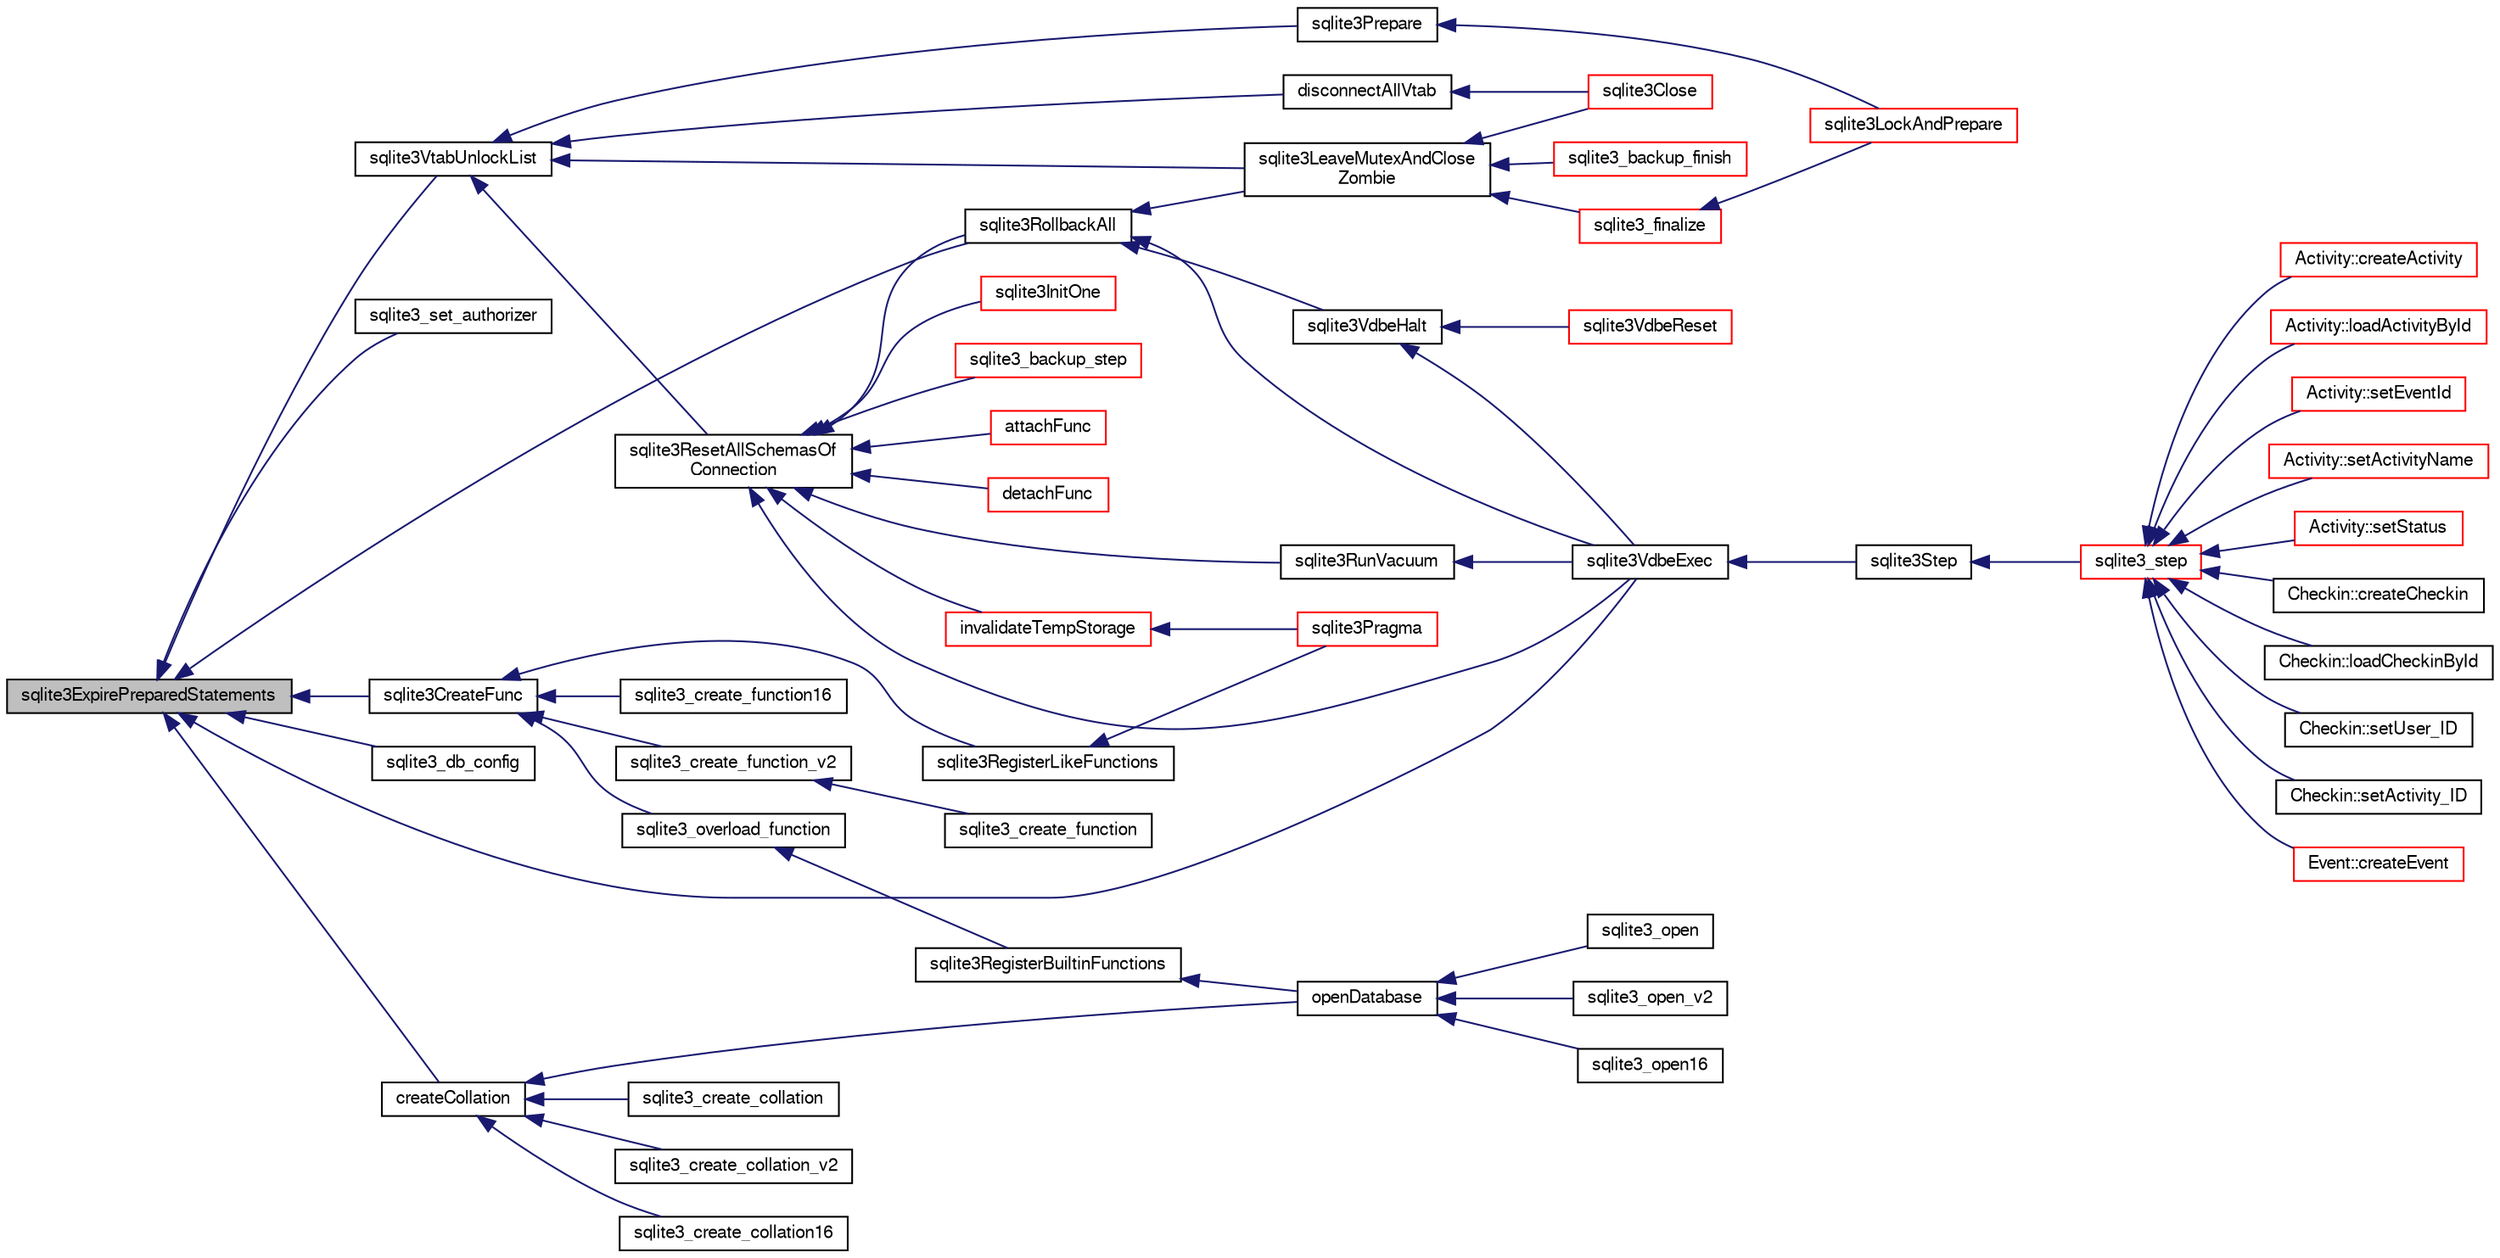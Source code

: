 digraph "sqlite3ExpirePreparedStatements"
{
  edge [fontname="FreeSans",fontsize="10",labelfontname="FreeSans",labelfontsize="10"];
  node [fontname="FreeSans",fontsize="10",shape=record];
  rankdir="LR";
  Node511471 [label="sqlite3ExpirePreparedStatements",height=0.2,width=0.4,color="black", fillcolor="grey75", style="filled", fontcolor="black"];
  Node511471 -> Node511472 [dir="back",color="midnightblue",fontsize="10",style="solid",fontname="FreeSans"];
  Node511472 [label="sqlite3VdbeExec",height=0.2,width=0.4,color="black", fillcolor="white", style="filled",URL="$sqlite3_8c.html#a8ce40a614bdc56719c4d642b1e4dfb21"];
  Node511472 -> Node511473 [dir="back",color="midnightblue",fontsize="10",style="solid",fontname="FreeSans"];
  Node511473 [label="sqlite3Step",height=0.2,width=0.4,color="black", fillcolor="white", style="filled",URL="$sqlite3_8c.html#a3f2872e873e2758a4beedad1d5113554"];
  Node511473 -> Node511474 [dir="back",color="midnightblue",fontsize="10",style="solid",fontname="FreeSans"];
  Node511474 [label="sqlite3_step",height=0.2,width=0.4,color="red", fillcolor="white", style="filled",URL="$sqlite3_8h.html#ac1e491ce36b7471eb28387f7d3c74334"];
  Node511474 -> Node511475 [dir="back",color="midnightblue",fontsize="10",style="solid",fontname="FreeSans"];
  Node511475 [label="Activity::createActivity",height=0.2,width=0.4,color="red", fillcolor="white", style="filled",URL="$classActivity.html#a813cc5e52c14ab49b39014c134e3425b"];
  Node511474 -> Node511478 [dir="back",color="midnightblue",fontsize="10",style="solid",fontname="FreeSans"];
  Node511478 [label="Activity::loadActivityById",height=0.2,width=0.4,color="red", fillcolor="white", style="filled",URL="$classActivity.html#abe4ffb4f08a47212ebf9013259d9e7fd"];
  Node511474 -> Node511480 [dir="back",color="midnightblue",fontsize="10",style="solid",fontname="FreeSans"];
  Node511480 [label="Activity::setEventId",height=0.2,width=0.4,color="red", fillcolor="white", style="filled",URL="$classActivity.html#adb1d0fd0d08f473e068f0a4086bfa9ca"];
  Node511474 -> Node511481 [dir="back",color="midnightblue",fontsize="10",style="solid",fontname="FreeSans"];
  Node511481 [label="Activity::setActivityName",height=0.2,width=0.4,color="red", fillcolor="white", style="filled",URL="$classActivity.html#a62dc3737b33915a36086f9dd26d16a81"];
  Node511474 -> Node511482 [dir="back",color="midnightblue",fontsize="10",style="solid",fontname="FreeSans"];
  Node511482 [label="Activity::setStatus",height=0.2,width=0.4,color="red", fillcolor="white", style="filled",URL="$classActivity.html#af618135a7738f4d2a7ee147a8ef912ea"];
  Node511474 -> Node511483 [dir="back",color="midnightblue",fontsize="10",style="solid",fontname="FreeSans"];
  Node511483 [label="Checkin::createCheckin",height=0.2,width=0.4,color="black", fillcolor="white", style="filled",URL="$classCheckin.html#a4e40acdf7fff0e607f6de4f24f3a163c"];
  Node511474 -> Node511484 [dir="back",color="midnightblue",fontsize="10",style="solid",fontname="FreeSans"];
  Node511484 [label="Checkin::loadCheckinById",height=0.2,width=0.4,color="black", fillcolor="white", style="filled",URL="$classCheckin.html#a3461f70ea6c68475225f2a07f78a21e0"];
  Node511474 -> Node511485 [dir="back",color="midnightblue",fontsize="10",style="solid",fontname="FreeSans"];
  Node511485 [label="Checkin::setUser_ID",height=0.2,width=0.4,color="black", fillcolor="white", style="filled",URL="$classCheckin.html#a76ab640f4f912876dbebf183db5359c6"];
  Node511474 -> Node511486 [dir="back",color="midnightblue",fontsize="10",style="solid",fontname="FreeSans"];
  Node511486 [label="Checkin::setActivity_ID",height=0.2,width=0.4,color="black", fillcolor="white", style="filled",URL="$classCheckin.html#ab2ff3ec2604ec73a42af25874a00b232"];
  Node511474 -> Node511487 [dir="back",color="midnightblue",fontsize="10",style="solid",fontname="FreeSans"];
  Node511487 [label="Event::createEvent",height=0.2,width=0.4,color="red", fillcolor="white", style="filled",URL="$classEvent.html#a77adb9f4a46ffb32c2d931f0691f5903"];
  Node511471 -> Node511733 [dir="back",color="midnightblue",fontsize="10",style="solid",fontname="FreeSans"];
  Node511733 [label="sqlite3_set_authorizer",height=0.2,width=0.4,color="black", fillcolor="white", style="filled",URL="$sqlite3_8h.html#a7191abef3b5c8286e8e7b590f93ec720"];
  Node511471 -> Node511734 [dir="back",color="midnightblue",fontsize="10",style="solid",fontname="FreeSans"];
  Node511734 [label="sqlite3VtabUnlockList",height=0.2,width=0.4,color="black", fillcolor="white", style="filled",URL="$sqlite3_8c.html#a266b6e5487ec403a27fc6c6f852ff249"];
  Node511734 -> Node511684 [dir="back",color="midnightblue",fontsize="10",style="solid",fontname="FreeSans"];
  Node511684 [label="sqlite3ResetAllSchemasOf\lConnection",height=0.2,width=0.4,color="black", fillcolor="white", style="filled",URL="$sqlite3_8c.html#a2fc0d7e9d7e688a2a81ea4775dd12e33"];
  Node511684 -> Node511685 [dir="back",color="midnightblue",fontsize="10",style="solid",fontname="FreeSans"];
  Node511685 [label="sqlite3_backup_step",height=0.2,width=0.4,color="red", fillcolor="white", style="filled",URL="$sqlite3_8h.html#a1699b75e98d082eebc465a9e64c35269"];
  Node511684 -> Node511472 [dir="back",color="midnightblue",fontsize="10",style="solid",fontname="FreeSans"];
  Node511684 -> Node511500 [dir="back",color="midnightblue",fontsize="10",style="solid",fontname="FreeSans"];
  Node511500 [label="attachFunc",height=0.2,width=0.4,color="red", fillcolor="white", style="filled",URL="$sqlite3_8c.html#a69cb751a7da501b9a0aa37e0d7c3eaf7"];
  Node511684 -> Node511687 [dir="back",color="midnightblue",fontsize="10",style="solid",fontname="FreeSans"];
  Node511687 [label="detachFunc",height=0.2,width=0.4,color="red", fillcolor="white", style="filled",URL="$sqlite3_8c.html#a2b3dd04cb87abd088926ab0082a60b77"];
  Node511684 -> Node511688 [dir="back",color="midnightblue",fontsize="10",style="solid",fontname="FreeSans"];
  Node511688 [label="invalidateTempStorage",height=0.2,width=0.4,color="red", fillcolor="white", style="filled",URL="$sqlite3_8c.html#a759777a1eb3c3e96a5af94932b39e69a"];
  Node511688 -> Node511550 [dir="back",color="midnightblue",fontsize="10",style="solid",fontname="FreeSans"];
  Node511550 [label="sqlite3Pragma",height=0.2,width=0.4,color="red", fillcolor="white", style="filled",URL="$sqlite3_8c.html#a111391370f58f8e6a6eca51fd34d62ed"];
  Node511684 -> Node511498 [dir="back",color="midnightblue",fontsize="10",style="solid",fontname="FreeSans"];
  Node511498 [label="sqlite3InitOne",height=0.2,width=0.4,color="red", fillcolor="white", style="filled",URL="$sqlite3_8c.html#ac4318b25df65269906b0379251fe9b85"];
  Node511684 -> Node511658 [dir="back",color="midnightblue",fontsize="10",style="solid",fontname="FreeSans"];
  Node511658 [label="sqlite3RunVacuum",height=0.2,width=0.4,color="black", fillcolor="white", style="filled",URL="$sqlite3_8c.html#a5e83ddc7b3e7e8e79ad5d1fc92de1d2f"];
  Node511658 -> Node511472 [dir="back",color="midnightblue",fontsize="10",style="solid",fontname="FreeSans"];
  Node511684 -> Node511690 [dir="back",color="midnightblue",fontsize="10",style="solid",fontname="FreeSans"];
  Node511690 [label="sqlite3RollbackAll",height=0.2,width=0.4,color="black", fillcolor="white", style="filled",URL="$sqlite3_8c.html#ad902dd388d73208539f557962e3fe6bb"];
  Node511690 -> Node511691 [dir="back",color="midnightblue",fontsize="10",style="solid",fontname="FreeSans"];
  Node511691 [label="sqlite3VdbeHalt",height=0.2,width=0.4,color="black", fillcolor="white", style="filled",URL="$sqlite3_8c.html#a8d1d99703d999190fbc35ecc981cb709"];
  Node511691 -> Node511692 [dir="back",color="midnightblue",fontsize="10",style="solid",fontname="FreeSans"];
  Node511692 [label="sqlite3VdbeReset",height=0.2,width=0.4,color="red", fillcolor="white", style="filled",URL="$sqlite3_8c.html#a315a913742f7267f90d46d41446353b1"];
  Node511691 -> Node511472 [dir="back",color="midnightblue",fontsize="10",style="solid",fontname="FreeSans"];
  Node511690 -> Node511472 [dir="back",color="midnightblue",fontsize="10",style="solid",fontname="FreeSans"];
  Node511690 -> Node511701 [dir="back",color="midnightblue",fontsize="10",style="solid",fontname="FreeSans"];
  Node511701 [label="sqlite3LeaveMutexAndClose\lZombie",height=0.2,width=0.4,color="black", fillcolor="white", style="filled",URL="$sqlite3_8c.html#afe3a37c29dcb0fe9fc15fe07a3976f59"];
  Node511701 -> Node511702 [dir="back",color="midnightblue",fontsize="10",style="solid",fontname="FreeSans"];
  Node511702 [label="sqlite3_backup_finish",height=0.2,width=0.4,color="red", fillcolor="white", style="filled",URL="$sqlite3_8h.html#a176857dd58d99be53b6d7305533e0048"];
  Node511701 -> Node511694 [dir="back",color="midnightblue",fontsize="10",style="solid",fontname="FreeSans"];
  Node511694 [label="sqlite3_finalize",height=0.2,width=0.4,color="red", fillcolor="white", style="filled",URL="$sqlite3_8h.html#a801195c0f771d40bb4be1e40f3b88945"];
  Node511694 -> Node511652 [dir="back",color="midnightblue",fontsize="10",style="solid",fontname="FreeSans"];
  Node511652 [label="sqlite3LockAndPrepare",height=0.2,width=0.4,color="red", fillcolor="white", style="filled",URL="$sqlite3_8c.html#a5db1ec5589aa2b02c6d979211a8789bd"];
  Node511701 -> Node511703 [dir="back",color="midnightblue",fontsize="10",style="solid",fontname="FreeSans"];
  Node511703 [label="sqlite3Close",height=0.2,width=0.4,color="red", fillcolor="white", style="filled",URL="$sqlite3_8c.html#aa9f2e73837bba8d721dbde0964ffce11"];
  Node511734 -> Node511651 [dir="back",color="midnightblue",fontsize="10",style="solid",fontname="FreeSans"];
  Node511651 [label="sqlite3Prepare",height=0.2,width=0.4,color="black", fillcolor="white", style="filled",URL="$sqlite3_8c.html#acb25890858d0bf4b12eb7aae569f0c7b"];
  Node511651 -> Node511652 [dir="back",color="midnightblue",fontsize="10",style="solid",fontname="FreeSans"];
  Node511734 -> Node511735 [dir="back",color="midnightblue",fontsize="10",style="solid",fontname="FreeSans"];
  Node511735 [label="disconnectAllVtab",height=0.2,width=0.4,color="black", fillcolor="white", style="filled",URL="$sqlite3_8c.html#a1ac4084324211c352cb91da6cc84c5e4"];
  Node511735 -> Node511703 [dir="back",color="midnightblue",fontsize="10",style="solid",fontname="FreeSans"];
  Node511734 -> Node511701 [dir="back",color="midnightblue",fontsize="10",style="solid",fontname="FreeSans"];
  Node511471 -> Node511736 [dir="back",color="midnightblue",fontsize="10",style="solid",fontname="FreeSans"];
  Node511736 [label="sqlite3_db_config",height=0.2,width=0.4,color="black", fillcolor="white", style="filled",URL="$sqlite3_8h.html#a35895f9b53f6cc7a4e72c3f8905e6edd"];
  Node511471 -> Node511690 [dir="back",color="midnightblue",fontsize="10",style="solid",fontname="FreeSans"];
  Node511471 -> Node511737 [dir="back",color="midnightblue",fontsize="10",style="solid",fontname="FreeSans"];
  Node511737 [label="sqlite3CreateFunc",height=0.2,width=0.4,color="black", fillcolor="white", style="filled",URL="$sqlite3_8c.html#a686d432574e951a7205c7fe113c93fe2"];
  Node511737 -> Node511738 [dir="back",color="midnightblue",fontsize="10",style="solid",fontname="FreeSans"];
  Node511738 [label="sqlite3RegisterLikeFunctions",height=0.2,width=0.4,color="black", fillcolor="white", style="filled",URL="$sqlite3_8c.html#a8d807e0e5709528765edfc75696dbdb5"];
  Node511738 -> Node511550 [dir="back",color="midnightblue",fontsize="10",style="solid",fontname="FreeSans"];
  Node511737 -> Node511739 [dir="back",color="midnightblue",fontsize="10",style="solid",fontname="FreeSans"];
  Node511739 [label="sqlite3_create_function_v2",height=0.2,width=0.4,color="black", fillcolor="white", style="filled",URL="$sqlite3_8h.html#aea30a470c3e6fcd38c0399fd348ce7c2"];
  Node511739 -> Node511740 [dir="back",color="midnightblue",fontsize="10",style="solid",fontname="FreeSans"];
  Node511740 [label="sqlite3_create_function",height=0.2,width=0.4,color="black", fillcolor="white", style="filled",URL="$sqlite3_8h.html#a4532ad3e2f9ee8707fe66d8b7065ad0f"];
  Node511737 -> Node511741 [dir="back",color="midnightblue",fontsize="10",style="solid",fontname="FreeSans"];
  Node511741 [label="sqlite3_create_function16",height=0.2,width=0.4,color="black", fillcolor="white", style="filled",URL="$sqlite3_8h.html#a8751bf4e2e9dbc53f2df8c00a53b3ace"];
  Node511737 -> Node511742 [dir="back",color="midnightblue",fontsize="10",style="solid",fontname="FreeSans"];
  Node511742 [label="sqlite3_overload_function",height=0.2,width=0.4,color="black", fillcolor="white", style="filled",URL="$sqlite3_8h.html#a03692933621e0b16a4a02e1e426cf318"];
  Node511742 -> Node511743 [dir="back",color="midnightblue",fontsize="10",style="solid",fontname="FreeSans"];
  Node511743 [label="sqlite3RegisterBuiltinFunctions",height=0.2,width=0.4,color="black", fillcolor="white", style="filled",URL="$sqlite3_8c.html#aac92d3a6ec24725a7979ee04de350853"];
  Node511743 -> Node511707 [dir="back",color="midnightblue",fontsize="10",style="solid",fontname="FreeSans"];
  Node511707 [label="openDatabase",height=0.2,width=0.4,color="black", fillcolor="white", style="filled",URL="$sqlite3_8c.html#a6a9c3bc3a64234e863413f41db473758"];
  Node511707 -> Node511708 [dir="back",color="midnightblue",fontsize="10",style="solid",fontname="FreeSans"];
  Node511708 [label="sqlite3_open",height=0.2,width=0.4,color="black", fillcolor="white", style="filled",URL="$sqlite3_8h.html#a97ba966ed1acc38409786258268f5f71"];
  Node511707 -> Node511709 [dir="back",color="midnightblue",fontsize="10",style="solid",fontname="FreeSans"];
  Node511709 [label="sqlite3_open_v2",height=0.2,width=0.4,color="black", fillcolor="white", style="filled",URL="$sqlite3_8h.html#a140fe275b6975dc867cea50a65a217c4"];
  Node511707 -> Node511710 [dir="back",color="midnightblue",fontsize="10",style="solid",fontname="FreeSans"];
  Node511710 [label="sqlite3_open16",height=0.2,width=0.4,color="black", fillcolor="white", style="filled",URL="$sqlite3_8h.html#adbc401bb96713f32e553db32f6f3ca33"];
  Node511471 -> Node511744 [dir="back",color="midnightblue",fontsize="10",style="solid",fontname="FreeSans"];
  Node511744 [label="createCollation",height=0.2,width=0.4,color="black", fillcolor="white", style="filled",URL="$sqlite3_8c.html#a29def4ce28811a857e968b3f238d2dd1"];
  Node511744 -> Node511707 [dir="back",color="midnightblue",fontsize="10",style="solid",fontname="FreeSans"];
  Node511744 -> Node511745 [dir="back",color="midnightblue",fontsize="10",style="solid",fontname="FreeSans"];
  Node511745 [label="sqlite3_create_collation",height=0.2,width=0.4,color="black", fillcolor="white", style="filled",URL="$sqlite3_8h.html#ae16a68d17915d0f18ab05ee246f54d0d"];
  Node511744 -> Node511746 [dir="back",color="midnightblue",fontsize="10",style="solid",fontname="FreeSans"];
  Node511746 [label="sqlite3_create_collation_v2",height=0.2,width=0.4,color="black", fillcolor="white", style="filled",URL="$sqlite3_8h.html#acf133d2ce646b13fd95ca84940e34102"];
  Node511744 -> Node511747 [dir="back",color="midnightblue",fontsize="10",style="solid",fontname="FreeSans"];
  Node511747 [label="sqlite3_create_collation16",height=0.2,width=0.4,color="black", fillcolor="white", style="filled",URL="$sqlite3_8h.html#a445eeb90caf851d2c8e329142a5ee906"];
}
